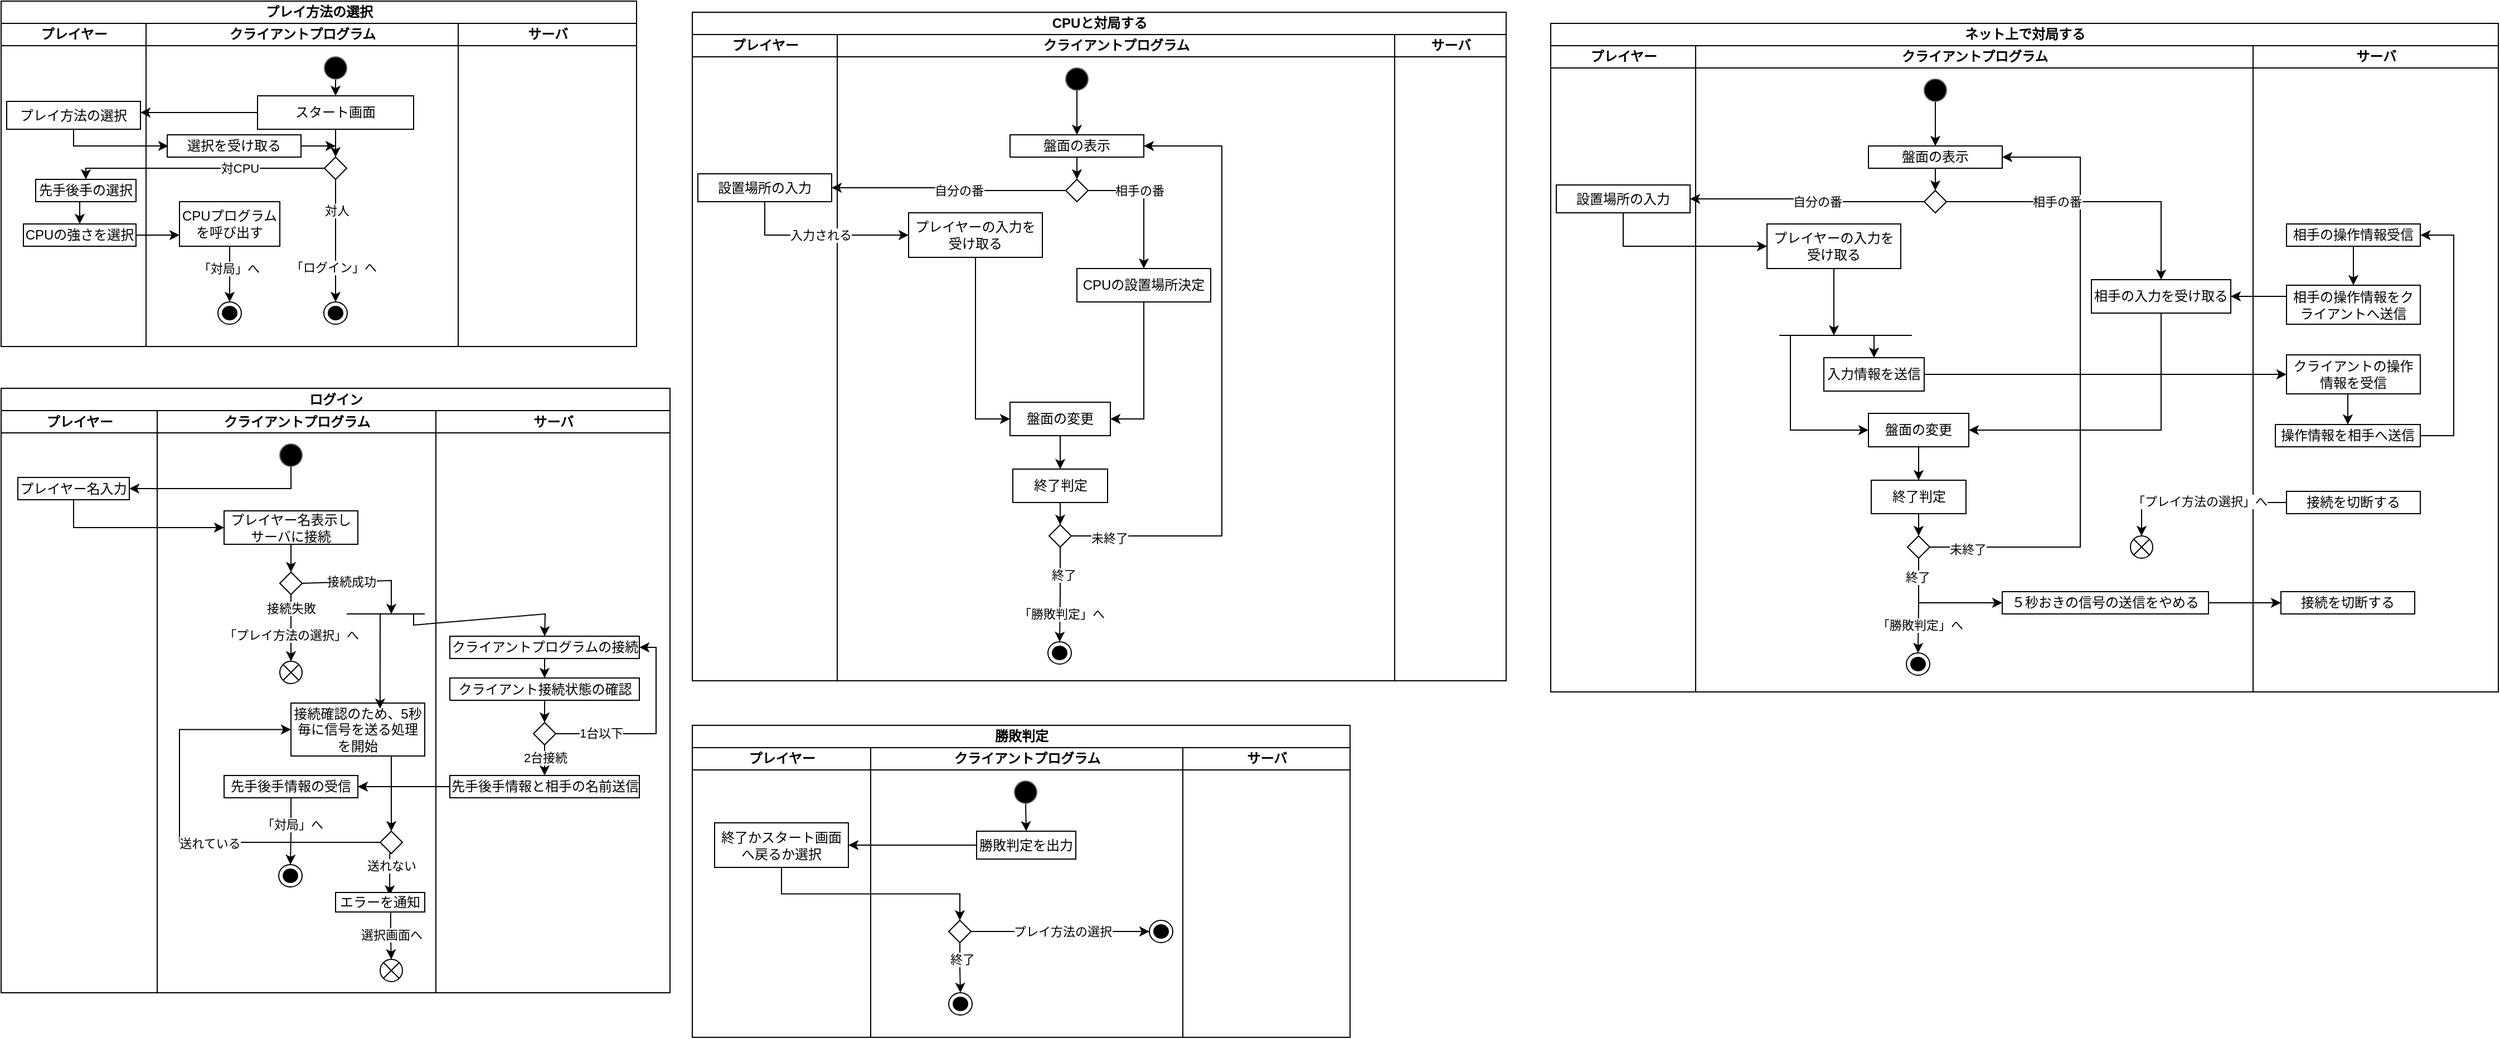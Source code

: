 <mxfile version="26.2.2">
  <diagram name="ページ1" id="jOxPYxRe2NjSyaelDi7L">
    <mxGraphModel dx="1896" dy="1444" grid="1" gridSize="10" guides="1" tooltips="1" connect="1" arrows="1" fold="1" page="1" pageScale="1" pageWidth="827" pageHeight="1169" math="0" shadow="0">
      <root>
        <mxCell id="0" />
        <mxCell id="1" parent="0" />
        <mxCell id="DdHN2ZvcSUB-z4P__BnH-2" value="プレイ方法の選択" style="swimlane;childLayout=stackLayout;resizeParent=1;resizeParentMax=0;startSize=20;html=1;" parent="1" vertex="1">
          <mxGeometry x="60" y="10" width="570" height="310" as="geometry" />
        </mxCell>
        <mxCell id="DdHN2ZvcSUB-z4P__BnH-3" value="プレイヤー" style="swimlane;startSize=20;html=1;" parent="DdHN2ZvcSUB-z4P__BnH-2" vertex="1">
          <mxGeometry y="20" width="130" height="290" as="geometry" />
        </mxCell>
        <mxCell id="DdHN2ZvcSUB-z4P__BnH-26" value="先手後手の選択" style="rounded=0;whiteSpace=wrap;html=1;" parent="DdHN2ZvcSUB-z4P__BnH-3" vertex="1">
          <mxGeometry x="31" y="140" width="90" height="20" as="geometry" />
        </mxCell>
        <mxCell id="DdHN2ZvcSUB-z4P__BnH-160" style="edgeStyle=orthogonalEdgeStyle;rounded=0;orthogonalLoop=1;jettySize=auto;html=1;exitX=0.5;exitY=1;exitDx=0;exitDy=0;" parent="DdHN2ZvcSUB-z4P__BnH-3" source="DdHN2ZvcSUB-z4P__BnH-158" edge="1">
          <mxGeometry relative="1" as="geometry">
            <mxPoint x="150" y="110" as="targetPoint" />
            <Array as="points">
              <mxPoint x="65" y="110" />
            </Array>
          </mxGeometry>
        </mxCell>
        <mxCell id="DdHN2ZvcSUB-z4P__BnH-158" value="プレイ方法の選択" style="rounded=0;whiteSpace=wrap;html=1;" parent="DdHN2ZvcSUB-z4P__BnH-3" vertex="1">
          <mxGeometry x="5" y="70" width="120" height="25" as="geometry" />
        </mxCell>
        <mxCell id="tiVLzOQCyIeZerAJm_1l-1" value="CPUの強さを選択" style="rounded=0;whiteSpace=wrap;html=1;" parent="DdHN2ZvcSUB-z4P__BnH-3" vertex="1">
          <mxGeometry x="20" y="180" width="101" height="20" as="geometry" />
        </mxCell>
        <mxCell id="DdHN2ZvcSUB-z4P__BnH-43" style="edgeStyle=orthogonalEdgeStyle;rounded=0;orthogonalLoop=1;jettySize=auto;html=1;exitX=0.5;exitY=1;exitDx=0;exitDy=0;entryX=0.5;entryY=0;entryDx=0;entryDy=0;" parent="DdHN2ZvcSUB-z4P__BnH-3" source="DdHN2ZvcSUB-z4P__BnH-26" target="tiVLzOQCyIeZerAJm_1l-1" edge="1">
          <mxGeometry relative="1" as="geometry" />
        </mxCell>
        <mxCell id="DdHN2ZvcSUB-z4P__BnH-4" value="クライアントプログラム" style="swimlane;startSize=20;html=1;" parent="DdHN2ZvcSUB-z4P__BnH-2" vertex="1">
          <mxGeometry x="130" y="20" width="280" height="290" as="geometry" />
        </mxCell>
        <mxCell id="DdHN2ZvcSUB-z4P__BnH-24" style="edgeStyle=orthogonalEdgeStyle;rounded=0;orthogonalLoop=1;jettySize=auto;html=1;exitX=0.5;exitY=1;exitDx=0;exitDy=0;entryX=0.5;entryY=0;entryDx=0;entryDy=0;" parent="DdHN2ZvcSUB-z4P__BnH-4" source="DdHN2ZvcSUB-z4P__BnH-14" target="DdHN2ZvcSUB-z4P__BnH-23" edge="1">
          <mxGeometry relative="1" as="geometry" />
        </mxCell>
        <mxCell id="DdHN2ZvcSUB-z4P__BnH-14" value="" style="ellipse;whiteSpace=wrap;html=1;aspect=fixed;fillColor=light-dark(#000000, #1a1a1a);fontColor=#333333;strokeColor=#666666;" parent="DdHN2ZvcSUB-z4P__BnH-4" vertex="1">
          <mxGeometry x="160" y="30" width="20" height="20" as="geometry" />
        </mxCell>
        <mxCell id="DdHN2ZvcSUB-z4P__BnH-29" style="edgeStyle=orthogonalEdgeStyle;rounded=0;orthogonalLoop=1;jettySize=auto;html=1;exitX=0.5;exitY=1;exitDx=0;exitDy=0;entryX=0.5;entryY=0;entryDx=0;entryDy=0;" parent="DdHN2ZvcSUB-z4P__BnH-4" source="DdHN2ZvcSUB-z4P__BnH-23" target="DdHN2ZvcSUB-z4P__BnH-27" edge="1">
          <mxGeometry relative="1" as="geometry" />
        </mxCell>
        <mxCell id="DdHN2ZvcSUB-z4P__BnH-23" value="&lt;div&gt;スタート画面&lt;/div&gt;" style="rounded=0;whiteSpace=wrap;html=1;" parent="DdHN2ZvcSUB-z4P__BnH-4" vertex="1">
          <mxGeometry x="100" y="65" width="140" height="30" as="geometry" />
        </mxCell>
        <mxCell id="Q-pru-dwEbLBsa_V41_M-358" style="edgeStyle=orthogonalEdgeStyle;rounded=0;orthogonalLoop=1;jettySize=auto;html=1;exitX=0.5;exitY=1;exitDx=0;exitDy=0;entryX=0.5;entryY=0;entryDx=0;entryDy=0;" parent="DdHN2ZvcSUB-z4P__BnH-4" source="DdHN2ZvcSUB-z4P__BnH-27" target="DdHN2ZvcSUB-z4P__BnH-141" edge="1">
          <mxGeometry relative="1" as="geometry" />
        </mxCell>
        <mxCell id="Q-pru-dwEbLBsa_V41_M-366" value="対人" style="edgeLabel;html=1;align=center;verticalAlign=middle;resizable=0;points=[];" parent="Q-pru-dwEbLBsa_V41_M-358" vertex="1" connectable="0">
          <mxGeometry x="-0.519" y="1" relative="1" as="geometry">
            <mxPoint y="1" as="offset" />
          </mxGeometry>
        </mxCell>
        <mxCell id="Q-pru-dwEbLBsa_V41_M-367" value="「ログイン」へ" style="edgeLabel;html=1;align=center;verticalAlign=middle;resizable=0;points=[];" parent="Q-pru-dwEbLBsa_V41_M-358" vertex="1" connectable="0">
          <mxGeometry x="0.442" y="-2" relative="1" as="geometry">
            <mxPoint y="-1" as="offset" />
          </mxGeometry>
        </mxCell>
        <mxCell id="DdHN2ZvcSUB-z4P__BnH-27" value="" style="rhombus;whiteSpace=wrap;html=1;" parent="DdHN2ZvcSUB-z4P__BnH-4" vertex="1">
          <mxGeometry x="160" y="120" width="20" height="20" as="geometry" />
        </mxCell>
        <mxCell id="Q-pru-dwEbLBsa_V41_M-363" style="edgeStyle=orthogonalEdgeStyle;rounded=0;orthogonalLoop=1;jettySize=auto;html=1;exitX=0.5;exitY=1;exitDx=0;exitDy=0;entryX=0.5;entryY=0;entryDx=0;entryDy=0;" parent="DdHN2ZvcSUB-z4P__BnH-4" source="DdHN2ZvcSUB-z4P__BnH-32" target="Q-pru-dwEbLBsa_V41_M-362" edge="1">
          <mxGeometry relative="1" as="geometry" />
        </mxCell>
        <mxCell id="Q-pru-dwEbLBsa_V41_M-364" value="「対局」へ" style="edgeLabel;html=1;align=center;verticalAlign=middle;resizable=0;points=[];" parent="Q-pru-dwEbLBsa_V41_M-363" vertex="1" connectable="0">
          <mxGeometry x="-0.171" y="-1" relative="1" as="geometry">
            <mxPoint y="-1" as="offset" />
          </mxGeometry>
        </mxCell>
        <mxCell id="DdHN2ZvcSUB-z4P__BnH-32" value="CPUプログラムを呼び出す" style="rounded=0;whiteSpace=wrap;html=1;" parent="DdHN2ZvcSUB-z4P__BnH-4" vertex="1">
          <mxGeometry x="30" y="160" width="90" height="40" as="geometry" />
        </mxCell>
        <mxCell id="DdHN2ZvcSUB-z4P__BnH-168" style="edgeStyle=orthogonalEdgeStyle;rounded=0;orthogonalLoop=1;jettySize=auto;html=1;exitX=1;exitY=0.5;exitDx=0;exitDy=0;" parent="DdHN2ZvcSUB-z4P__BnH-4" source="DdHN2ZvcSUB-z4P__BnH-163" edge="1">
          <mxGeometry relative="1" as="geometry">
            <mxPoint x="170" y="110.412" as="targetPoint" />
          </mxGeometry>
        </mxCell>
        <mxCell id="DdHN2ZvcSUB-z4P__BnH-163" value="選択を受け取る" style="rounded=0;whiteSpace=wrap;html=1;" parent="DdHN2ZvcSUB-z4P__BnH-4" vertex="1">
          <mxGeometry x="19" y="100" width="120" height="20" as="geometry" />
        </mxCell>
        <mxCell id="DdHN2ZvcSUB-z4P__BnH-141" value="" style="ellipse;html=1;shape=endState;fillColor=#000000;strokeColor=#000000;" parent="DdHN2ZvcSUB-z4P__BnH-4" vertex="1">
          <mxGeometry x="159.5" y="250" width="21" height="20" as="geometry" />
        </mxCell>
        <mxCell id="Q-pru-dwEbLBsa_V41_M-362" value="" style="ellipse;html=1;shape=endState;fillColor=#000000;strokeColor=#000000;" parent="DdHN2ZvcSUB-z4P__BnH-4" vertex="1">
          <mxGeometry x="64.5" y="250" width="21" height="20" as="geometry" />
        </mxCell>
        <mxCell id="DdHN2ZvcSUB-z4P__BnH-5" value="サーバ" style="swimlane;startSize=20;html=1;" parent="DdHN2ZvcSUB-z4P__BnH-2" vertex="1">
          <mxGeometry x="410" y="20" width="160" height="290" as="geometry" />
        </mxCell>
        <mxCell id="DdHN2ZvcSUB-z4P__BnH-31" style="edgeStyle=orthogonalEdgeStyle;rounded=0;orthogonalLoop=1;jettySize=auto;html=1;exitX=0;exitY=0.5;exitDx=0;exitDy=0;entryX=0.5;entryY=0;entryDx=0;entryDy=0;" parent="DdHN2ZvcSUB-z4P__BnH-2" source="DdHN2ZvcSUB-z4P__BnH-27" target="DdHN2ZvcSUB-z4P__BnH-26" edge="1">
          <mxGeometry relative="1" as="geometry">
            <Array as="points">
              <mxPoint x="76" y="150" />
            </Array>
          </mxGeometry>
        </mxCell>
        <mxCell id="DdHN2ZvcSUB-z4P__BnH-39" value="対CPU" style="edgeLabel;html=1;align=center;verticalAlign=middle;resizable=0;points=[];" parent="DdHN2ZvcSUB-z4P__BnH-31" vertex="1" connectable="0">
          <mxGeometry x="-0.318" relative="1" as="geometry">
            <mxPoint as="offset" />
          </mxGeometry>
        </mxCell>
        <mxCell id="DdHN2ZvcSUB-z4P__BnH-159" style="edgeStyle=orthogonalEdgeStyle;rounded=0;orthogonalLoop=1;jettySize=auto;html=1;exitX=0;exitY=0.5;exitDx=0;exitDy=0;" parent="DdHN2ZvcSUB-z4P__BnH-2" source="DdHN2ZvcSUB-z4P__BnH-23" edge="1">
          <mxGeometry relative="1" as="geometry">
            <mxPoint x="125" y="100" as="targetPoint" />
          </mxGeometry>
        </mxCell>
        <mxCell id="tiVLzOQCyIeZerAJm_1l-2" style="edgeStyle=orthogonalEdgeStyle;rounded=0;orthogonalLoop=1;jettySize=auto;html=1;exitX=1;exitY=0.5;exitDx=0;exitDy=0;entryX=0;entryY=0.75;entryDx=0;entryDy=0;" parent="DdHN2ZvcSUB-z4P__BnH-2" source="tiVLzOQCyIeZerAJm_1l-1" target="DdHN2ZvcSUB-z4P__BnH-32" edge="1">
          <mxGeometry relative="1" as="geometry" />
        </mxCell>
        <mxCell id="Q-pru-dwEbLBsa_V41_M-183" value="ログイン" style="swimlane;childLayout=stackLayout;resizeParent=1;resizeParentMax=0;startSize=20;html=1;" parent="1" vertex="1">
          <mxGeometry x="60" y="357.5" width="600" height="542.5" as="geometry" />
        </mxCell>
        <mxCell id="Q-pru-dwEbLBsa_V41_M-184" value="プレイヤー" style="swimlane;startSize=20;html=1;" parent="Q-pru-dwEbLBsa_V41_M-183" vertex="1">
          <mxGeometry y="20" width="140" height="522.5" as="geometry" />
        </mxCell>
        <mxCell id="Q-pru-dwEbLBsa_V41_M-186" value="プレイヤー名入力" style="rounded=0;whiteSpace=wrap;html=1;" parent="Q-pru-dwEbLBsa_V41_M-184" vertex="1">
          <mxGeometry x="15" y="60" width="100" height="20" as="geometry" />
        </mxCell>
        <mxCell id="Q-pru-dwEbLBsa_V41_M-191" value="クライアントプログラム" style="swimlane;startSize=20;html=1;" parent="Q-pru-dwEbLBsa_V41_M-183" vertex="1">
          <mxGeometry x="140" y="20" width="250" height="522.5" as="geometry" />
        </mxCell>
        <mxCell id="Q-pru-dwEbLBsa_V41_M-193" value="" style="ellipse;whiteSpace=wrap;html=1;aspect=fixed;fillColor=light-dark(#000000, #1a1a1a);fontColor=#333333;strokeColor=#666666;" parent="Q-pru-dwEbLBsa_V41_M-191" vertex="1">
          <mxGeometry x="110" y="30" width="20" height="20" as="geometry" />
        </mxCell>
        <mxCell id="Q-pru-dwEbLBsa_V41_M-370" style="edgeStyle=orthogonalEdgeStyle;rounded=0;orthogonalLoop=1;jettySize=auto;html=1;exitX=0.5;exitY=1;exitDx=0;exitDy=0;" parent="Q-pru-dwEbLBsa_V41_M-191" source="Q-pru-dwEbLBsa_V41_M-371" edge="1">
          <mxGeometry relative="1" as="geometry">
            <mxPoint x="119.889" y="225" as="targetPoint" />
          </mxGeometry>
        </mxCell>
        <mxCell id="Q-pru-dwEbLBsa_V41_M-202" value="" style="rhombus;whiteSpace=wrap;html=1;" parent="Q-pru-dwEbLBsa_V41_M-191" vertex="1">
          <mxGeometry x="110" y="145" width="20" height="20" as="geometry" />
        </mxCell>
        <mxCell id="Q-pru-dwEbLBsa_V41_M-203" style="edgeStyle=orthogonalEdgeStyle;rounded=0;orthogonalLoop=1;jettySize=auto;html=1;exitX=0.5;exitY=1;exitDx=0;exitDy=0;entryX=0.5;entryY=0;entryDx=0;entryDy=0;" parent="Q-pru-dwEbLBsa_V41_M-191" source="Q-pru-dwEbLBsa_V41_M-204" target="Q-pru-dwEbLBsa_V41_M-202" edge="1">
          <mxGeometry relative="1" as="geometry" />
        </mxCell>
        <mxCell id="Q-pru-dwEbLBsa_V41_M-204" value="&lt;div&gt;プレイヤー名表示し&lt;/div&gt;サーバに接続" style="rounded=0;whiteSpace=wrap;html=1;" parent="Q-pru-dwEbLBsa_V41_M-191" vertex="1">
          <mxGeometry x="60" y="90" width="120" height="30" as="geometry" />
        </mxCell>
        <mxCell id="Q-pru-dwEbLBsa_V41_M-376" style="edgeStyle=orthogonalEdgeStyle;rounded=0;orthogonalLoop=1;jettySize=auto;html=1;exitX=0.5;exitY=1;exitDx=0;exitDy=0;entryX=0.5;entryY=0;entryDx=0;entryDy=0;" parent="Q-pru-dwEbLBsa_V41_M-191" source="Q-pru-dwEbLBsa_V41_M-208" target="Q-pru-dwEbLBsa_V41_M-375" edge="1">
          <mxGeometry relative="1" as="geometry" />
        </mxCell>
        <mxCell id="Q-pru-dwEbLBsa_V41_M-377" value="「対局」へ" style="edgeLabel;html=1;align=center;verticalAlign=middle;resizable=0;points=[];" parent="Q-pru-dwEbLBsa_V41_M-376" vertex="1" connectable="0">
          <mxGeometry x="-0.201" y="1" relative="1" as="geometry">
            <mxPoint as="offset" />
          </mxGeometry>
        </mxCell>
        <mxCell id="Q-pru-dwEbLBsa_V41_M-208" value="先手後手情報の受信" style="rounded=0;whiteSpace=wrap;html=1;" parent="Q-pru-dwEbLBsa_V41_M-191" vertex="1">
          <mxGeometry x="60" y="327.5" width="120" height="20" as="geometry" />
        </mxCell>
        <mxCell id="Q-pru-dwEbLBsa_V41_M-372" value="" style="edgeStyle=orthogonalEdgeStyle;rounded=0;orthogonalLoop=1;jettySize=auto;html=1;exitX=0.5;exitY=1;exitDx=0;exitDy=0;" parent="Q-pru-dwEbLBsa_V41_M-191" source="Q-pru-dwEbLBsa_V41_M-202" target="Q-pru-dwEbLBsa_V41_M-371" edge="1">
          <mxGeometry relative="1" as="geometry">
            <mxPoint x="1139.889" y="265" as="targetPoint" />
            <mxPoint x="1140" y="205" as="sourcePoint" />
          </mxGeometry>
        </mxCell>
        <mxCell id="Q-pru-dwEbLBsa_V41_M-373" value="接続失敗" style="edgeLabel;html=1;align=center;verticalAlign=middle;resizable=0;points=[];" parent="Q-pru-dwEbLBsa_V41_M-372" vertex="1" connectable="0">
          <mxGeometry x="-0.582" relative="1" as="geometry">
            <mxPoint as="offset" />
          </mxGeometry>
        </mxCell>
        <mxCell id="Q-pru-dwEbLBsa_V41_M-374" value="「プレイ方法の選択」へ" style="edgeLabel;html=1;align=center;verticalAlign=middle;resizable=0;points=[];" parent="Q-pru-dwEbLBsa_V41_M-372" vertex="1" connectable="0">
          <mxGeometry x="0.213" relative="1" as="geometry">
            <mxPoint as="offset" />
          </mxGeometry>
        </mxCell>
        <mxCell id="Q-pru-dwEbLBsa_V41_M-371" value="" style="verticalLabelPosition=bottom;verticalAlign=top;html=1;shape=mxgraph.flowchart.or;" parent="Q-pru-dwEbLBsa_V41_M-191" vertex="1">
          <mxGeometry x="110" y="225" width="20" height="20" as="geometry" />
        </mxCell>
        <mxCell id="Q-pru-dwEbLBsa_V41_M-375" value="" style="ellipse;html=1;shape=endState;fillColor=#000000;strokeColor=#000000;" parent="Q-pru-dwEbLBsa_V41_M-191" vertex="1">
          <mxGeometry x="109" y="407.5" width="21" height="20" as="geometry" />
        </mxCell>
        <mxCell id="610yPSSwg8hQJmwwh6tJ-5" style="edgeStyle=orthogonalEdgeStyle;rounded=0;orthogonalLoop=1;jettySize=auto;html=1;exitX=0.75;exitY=1;exitDx=0;exitDy=0;" edge="1" parent="Q-pru-dwEbLBsa_V41_M-191" source="610yPSSwg8hQJmwwh6tJ-7">
          <mxGeometry relative="1" as="geometry">
            <mxPoint x="210.333" y="382.5" as="targetPoint" />
          </mxGeometry>
        </mxCell>
        <mxCell id="610yPSSwg8hQJmwwh6tJ-4" value="接続確認のため、5秒毎に信号を送る処理を開始" style="rounded=0;whiteSpace=wrap;html=1;" vertex="1" parent="Q-pru-dwEbLBsa_V41_M-191">
          <mxGeometry x="120" y="262.5" width="120" height="47.5" as="geometry" />
        </mxCell>
        <mxCell id="610yPSSwg8hQJmwwh6tJ-9" style="edgeStyle=orthogonalEdgeStyle;rounded=0;orthogonalLoop=1;jettySize=auto;html=1;exitX=0;exitY=0.5;exitDx=0;exitDy=0;entryX=0;entryY=0.5;entryDx=0;entryDy=0;" edge="1" parent="Q-pru-dwEbLBsa_V41_M-191" source="610yPSSwg8hQJmwwh6tJ-7" target="610yPSSwg8hQJmwwh6tJ-4">
          <mxGeometry relative="1" as="geometry">
            <Array as="points">
              <mxPoint x="20" y="388" />
              <mxPoint x="20" y="286" />
            </Array>
          </mxGeometry>
        </mxCell>
        <mxCell id="610yPSSwg8hQJmwwh6tJ-10" value="送れている" style="edgeLabel;html=1;align=center;verticalAlign=middle;resizable=0;points=[];" vertex="1" connectable="0" parent="610yPSSwg8hQJmwwh6tJ-9">
          <mxGeometry x="-0.197" y="1" relative="1" as="geometry">
            <mxPoint as="offset" />
          </mxGeometry>
        </mxCell>
        <mxCell id="610yPSSwg8hQJmwwh6tJ-11" style="edgeStyle=orthogonalEdgeStyle;rounded=0;orthogonalLoop=1;jettySize=auto;html=1;exitX=0.5;exitY=1;exitDx=0;exitDy=0;entryX=0.607;entryY=0.149;entryDx=0;entryDy=0;entryPerimeter=0;" edge="1" parent="Q-pru-dwEbLBsa_V41_M-191" source="610yPSSwg8hQJmwwh6tJ-7" target="610yPSSwg8hQJmwwh6tJ-6">
          <mxGeometry relative="1" as="geometry" />
        </mxCell>
        <mxCell id="610yPSSwg8hQJmwwh6tJ-14" value="送れない" style="edgeLabel;html=1;align=center;verticalAlign=middle;resizable=0;points=[];" vertex="1" connectable="0" parent="610yPSSwg8hQJmwwh6tJ-11">
          <mxGeometry x="-0.353" y="1" relative="1" as="geometry">
            <mxPoint as="offset" />
          </mxGeometry>
        </mxCell>
        <mxCell id="610yPSSwg8hQJmwwh6tJ-7" value="" style="rhombus;whiteSpace=wrap;html=1;" vertex="1" parent="Q-pru-dwEbLBsa_V41_M-191">
          <mxGeometry x="200" y="377.5" width="20" height="20" as="geometry" />
        </mxCell>
        <mxCell id="610yPSSwg8hQJmwwh6tJ-8" value="" style="edgeStyle=orthogonalEdgeStyle;rounded=0;orthogonalLoop=1;jettySize=auto;html=1;exitX=0.75;exitY=1;exitDx=0;exitDy=0;" edge="1" parent="Q-pru-dwEbLBsa_V41_M-191" source="610yPSSwg8hQJmwwh6tJ-4" target="610yPSSwg8hQJmwwh6tJ-7">
          <mxGeometry relative="1" as="geometry">
            <mxPoint x="410.333" y="760" as="targetPoint" />
            <mxPoint x="410" y="687.5" as="sourcePoint" />
          </mxGeometry>
        </mxCell>
        <mxCell id="610yPSSwg8hQJmwwh6tJ-6" value="エラーを通知" style="rounded=0;whiteSpace=wrap;html=1;" vertex="1" parent="Q-pru-dwEbLBsa_V41_M-191">
          <mxGeometry x="160" y="432.5" width="80" height="17.5" as="geometry" />
        </mxCell>
        <mxCell id="610yPSSwg8hQJmwwh6tJ-12" value="" style="verticalLabelPosition=bottom;verticalAlign=top;html=1;shape=mxgraph.flowchart.or;" vertex="1" parent="Q-pru-dwEbLBsa_V41_M-191">
          <mxGeometry x="200" y="492.5" width="20" height="20" as="geometry" />
        </mxCell>
        <mxCell id="610yPSSwg8hQJmwwh6tJ-13" style="edgeStyle=orthogonalEdgeStyle;rounded=0;orthogonalLoop=1;jettySize=auto;html=1;exitX=0.618;exitY=0.973;exitDx=0;exitDy=0;entryX=0.5;entryY=0;entryDx=0;entryDy=0;entryPerimeter=0;exitPerimeter=0;" edge="1" parent="Q-pru-dwEbLBsa_V41_M-191" source="610yPSSwg8hQJmwwh6tJ-6" target="610yPSSwg8hQJmwwh6tJ-12">
          <mxGeometry relative="1" as="geometry" />
        </mxCell>
        <mxCell id="610yPSSwg8hQJmwwh6tJ-15" value="選択画面へ" style="edgeLabel;html=1;align=center;verticalAlign=middle;resizable=0;points=[];" vertex="1" connectable="0" parent="610yPSSwg8hQJmwwh6tJ-13">
          <mxGeometry x="-0.05" relative="1" as="geometry">
            <mxPoint as="offset" />
          </mxGeometry>
        </mxCell>
        <mxCell id="Q-pru-dwEbLBsa_V41_M-250" value="サーバ" style="swimlane;startSize=20;html=1;" parent="Q-pru-dwEbLBsa_V41_M-183" vertex="1">
          <mxGeometry x="390" y="20" width="210" height="522.5" as="geometry" />
        </mxCell>
        <mxCell id="wyX1YYR0f_qy9vhgp-f1-7" style="edgeStyle=orthogonalEdgeStyle;rounded=0;orthogonalLoop=1;jettySize=auto;html=1;exitX=0.5;exitY=1;exitDx=0;exitDy=0;entryX=0.5;entryY=0;entryDx=0;entryDy=0;" parent="Q-pru-dwEbLBsa_V41_M-250" source="wyX1YYR0f_qy9vhgp-f1-2" target="wyX1YYR0f_qy9vhgp-f1-5" edge="1">
          <mxGeometry relative="1" as="geometry" />
        </mxCell>
        <mxCell id="wyX1YYR0f_qy9vhgp-f1-2" value="クライアントプログラムの接続" style="rounded=0;whiteSpace=wrap;html=1;" parent="Q-pru-dwEbLBsa_V41_M-250" vertex="1">
          <mxGeometry x="12.5" y="202.5" width="170" height="20" as="geometry" />
        </mxCell>
        <mxCell id="wyX1YYR0f_qy9vhgp-f1-8" style="edgeStyle=orthogonalEdgeStyle;rounded=0;orthogonalLoop=1;jettySize=auto;html=1;exitX=0.5;exitY=1;exitDx=0;exitDy=0;entryX=0.5;entryY=0;entryDx=0;entryDy=0;" parent="Q-pru-dwEbLBsa_V41_M-250" source="wyX1YYR0f_qy9vhgp-f1-5" target="wyX1YYR0f_qy9vhgp-f1-6" edge="1">
          <mxGeometry relative="1" as="geometry" />
        </mxCell>
        <mxCell id="wyX1YYR0f_qy9vhgp-f1-5" value="クライアント接続状態の確認" style="rounded=0;whiteSpace=wrap;html=1;" parent="Q-pru-dwEbLBsa_V41_M-250" vertex="1">
          <mxGeometry x="12.5" y="240" width="170" height="20" as="geometry" />
        </mxCell>
        <mxCell id="wyX1YYR0f_qy9vhgp-f1-9" style="edgeStyle=orthogonalEdgeStyle;rounded=0;orthogonalLoop=1;jettySize=auto;html=1;exitX=1;exitY=0.5;exitDx=0;exitDy=0;entryX=1;entryY=0.5;entryDx=0;entryDy=0;" parent="Q-pru-dwEbLBsa_V41_M-250" source="wyX1YYR0f_qy9vhgp-f1-6" target="wyX1YYR0f_qy9vhgp-f1-2" edge="1">
          <mxGeometry relative="1" as="geometry">
            <Array as="points">
              <mxPoint x="197.5" y="290.5" />
              <mxPoint x="197.5" y="212.5" />
            </Array>
          </mxGeometry>
        </mxCell>
        <mxCell id="wyX1YYR0f_qy9vhgp-f1-10" value="1台以下" style="edgeLabel;html=1;align=center;verticalAlign=middle;resizable=0;points=[];" parent="wyX1YYR0f_qy9vhgp-f1-9" vertex="1" connectable="0">
          <mxGeometry x="-0.555" y="1" relative="1" as="geometry">
            <mxPoint as="offset" />
          </mxGeometry>
        </mxCell>
        <mxCell id="wyX1YYR0f_qy9vhgp-f1-42" style="edgeStyle=orthogonalEdgeStyle;rounded=0;orthogonalLoop=1;jettySize=auto;html=1;exitX=0.5;exitY=1;exitDx=0;exitDy=0;" parent="Q-pru-dwEbLBsa_V41_M-250" source="wyX1YYR0f_qy9vhgp-f1-6" target="wyX1YYR0f_qy9vhgp-f1-41" edge="1">
          <mxGeometry relative="1" as="geometry" />
        </mxCell>
        <mxCell id="wyX1YYR0f_qy9vhgp-f1-43" value="2台接続" style="edgeLabel;html=1;align=center;verticalAlign=middle;resizable=0;points=[];" parent="wyX1YYR0f_qy9vhgp-f1-42" vertex="1" connectable="0">
          <mxGeometry x="0.079" relative="1" as="geometry">
            <mxPoint as="offset" />
          </mxGeometry>
        </mxCell>
        <mxCell id="wyX1YYR0f_qy9vhgp-f1-6" value="" style="rhombus;whiteSpace=wrap;html=1;" parent="Q-pru-dwEbLBsa_V41_M-250" vertex="1">
          <mxGeometry x="87.5" y="280" width="20" height="20" as="geometry" />
        </mxCell>
        <mxCell id="wyX1YYR0f_qy9vhgp-f1-41" value="先手後手情報と相手の名前送信" style="rounded=0;whiteSpace=wrap;html=1;" parent="Q-pru-dwEbLBsa_V41_M-250" vertex="1">
          <mxGeometry x="12.5" y="327.5" width="170" height="20" as="geometry" />
        </mxCell>
        <mxCell id="610yPSSwg8hQJmwwh6tJ-2" value="" style="endArrow=classic;html=1;rounded=0;entryX=0.5;entryY=0;entryDx=0;entryDy=0;" edge="1" parent="Q-pru-dwEbLBsa_V41_M-250" target="wyX1YYR0f_qy9vhgp-f1-2">
          <mxGeometry width="50" height="50" relative="1" as="geometry">
            <mxPoint x="-20" y="182.5" as="sourcePoint" />
            <mxPoint x="120" y="92.5" as="targetPoint" />
            <Array as="points">
              <mxPoint x="-20" y="192.5" />
              <mxPoint x="98" y="182.5" />
            </Array>
          </mxGeometry>
        </mxCell>
        <mxCell id="Q-pru-dwEbLBsa_V41_M-368" style="edgeStyle=orthogonalEdgeStyle;rounded=0;orthogonalLoop=1;jettySize=auto;html=1;exitX=0.5;exitY=1;exitDx=0;exitDy=0;entryX=1;entryY=0.5;entryDx=0;entryDy=0;" parent="Q-pru-dwEbLBsa_V41_M-183" source="Q-pru-dwEbLBsa_V41_M-193" target="Q-pru-dwEbLBsa_V41_M-186" edge="1">
          <mxGeometry relative="1" as="geometry" />
        </mxCell>
        <mxCell id="Q-pru-dwEbLBsa_V41_M-369" style="edgeStyle=orthogonalEdgeStyle;rounded=0;orthogonalLoop=1;jettySize=auto;html=1;exitX=0.5;exitY=1;exitDx=0;exitDy=0;entryX=0;entryY=0.5;entryDx=0;entryDy=0;" parent="Q-pru-dwEbLBsa_V41_M-183" source="Q-pru-dwEbLBsa_V41_M-186" target="Q-pru-dwEbLBsa_V41_M-204" edge="1">
          <mxGeometry relative="1" as="geometry" />
        </mxCell>
        <mxCell id="Q-pru-dwEbLBsa_V41_M-205" value="" style="endArrow=classic;html=1;rounded=0;exitX=1;exitY=0.5;exitDx=0;exitDy=0;" parent="Q-pru-dwEbLBsa_V41_M-183" source="Q-pru-dwEbLBsa_V41_M-202" edge="1">
          <mxGeometry width="50" height="50" relative="1" as="geometry">
            <mxPoint x="391" y="340" as="sourcePoint" />
            <mxPoint x="350" y="202.5" as="targetPoint" />
            <Array as="points">
              <mxPoint x="350" y="172.5" />
            </Array>
          </mxGeometry>
        </mxCell>
        <mxCell id="Q-pru-dwEbLBsa_V41_M-206" value="接続成功" style="edgeLabel;html=1;align=center;verticalAlign=middle;resizable=0;points=[];" parent="Q-pru-dwEbLBsa_V41_M-205" vertex="1" connectable="0">
          <mxGeometry x="-0.198" relative="1" as="geometry">
            <mxPoint as="offset" />
          </mxGeometry>
        </mxCell>
        <mxCell id="Q-pru-dwEbLBsa_V41_M-209" value="" style="endArrow=classic;html=1;rounded=0;entryX=1;entryY=0.5;entryDx=0;entryDy=0;exitX=0;exitY=0.5;exitDx=0;exitDy=0;" parent="Q-pru-dwEbLBsa_V41_M-183" source="wyX1YYR0f_qy9vhgp-f1-41" target="Q-pru-dwEbLBsa_V41_M-208" edge="1">
          <mxGeometry width="50" height="50" relative="1" as="geometry">
            <mxPoint x="430" y="300" as="sourcePoint" />
            <mxPoint x="430" y="430" as="targetPoint" />
          </mxGeometry>
        </mxCell>
        <mxCell id="Q-pru-dwEbLBsa_V41_M-274" value="CPUと対局する" style="swimlane;childLayout=stackLayout;resizeParent=1;resizeParentMax=0;startSize=20;html=1;" parent="1" vertex="1">
          <mxGeometry x="680" y="20" width="730" height="600" as="geometry" />
        </mxCell>
        <mxCell id="Q-pru-dwEbLBsa_V41_M-275" value="プレイヤー" style="swimlane;startSize=20;html=1;" parent="Q-pru-dwEbLBsa_V41_M-274" vertex="1">
          <mxGeometry y="20" width="130" height="580" as="geometry" />
        </mxCell>
        <mxCell id="Q-pru-dwEbLBsa_V41_M-278" value="設置場所の入力" style="rounded=0;whiteSpace=wrap;html=1;" parent="Q-pru-dwEbLBsa_V41_M-275" vertex="1">
          <mxGeometry x="5" y="125" width="120" height="25" as="geometry" />
        </mxCell>
        <mxCell id="Q-pru-dwEbLBsa_V41_M-282" value="クライアントプログラム" style="swimlane;startSize=20;html=1;" parent="Q-pru-dwEbLBsa_V41_M-274" vertex="1">
          <mxGeometry x="130" y="20" width="500" height="580" as="geometry" />
        </mxCell>
        <mxCell id="Q-pru-dwEbLBsa_V41_M-298" style="edgeStyle=orthogonalEdgeStyle;rounded=0;orthogonalLoop=1;jettySize=auto;html=1;exitX=0.5;exitY=1;exitDx=0;exitDy=0;entryX=0.5;entryY=0;entryDx=0;entryDy=0;" parent="Q-pru-dwEbLBsa_V41_M-282" source="Q-pru-dwEbLBsa_V41_M-382" target="Q-pru-dwEbLBsa_V41_M-302" edge="1">
          <mxGeometry relative="1" as="geometry">
            <mxPoint x="215" y="50" as="sourcePoint" />
          </mxGeometry>
        </mxCell>
        <mxCell id="Q-pru-dwEbLBsa_V41_M-301" style="edgeStyle=orthogonalEdgeStyle;rounded=0;orthogonalLoop=1;jettySize=auto;html=1;exitX=0.5;exitY=1;exitDx=0;exitDy=0;entryX=0.5;entryY=0;entryDx=0;entryDy=0;" parent="Q-pru-dwEbLBsa_V41_M-282" source="Q-pru-dwEbLBsa_V41_M-302" target="Q-pru-dwEbLBsa_V41_M-303" edge="1">
          <mxGeometry relative="1" as="geometry" />
        </mxCell>
        <mxCell id="Q-pru-dwEbLBsa_V41_M-302" value="盤面の表示" style="rounded=0;whiteSpace=wrap;html=1;" parent="Q-pru-dwEbLBsa_V41_M-282" vertex="1">
          <mxGeometry x="155" y="90" width="120" height="20" as="geometry" />
        </mxCell>
        <mxCell id="Q-pru-dwEbLBsa_V41_M-303" value="" style="rhombus;whiteSpace=wrap;html=1;" parent="Q-pru-dwEbLBsa_V41_M-282" vertex="1">
          <mxGeometry x="205" y="130" width="20" height="20" as="geometry" />
        </mxCell>
        <mxCell id="Q-pru-dwEbLBsa_V41_M-305" value="プレイヤーの入力を受け取る" style="rounded=0;whiteSpace=wrap;html=1;" parent="Q-pru-dwEbLBsa_V41_M-282" vertex="1">
          <mxGeometry x="64" y="160" width="120" height="40" as="geometry" />
        </mxCell>
        <mxCell id="Q-pru-dwEbLBsa_V41_M-312" style="edgeStyle=orthogonalEdgeStyle;rounded=0;orthogonalLoop=1;jettySize=auto;html=1;exitX=0.5;exitY=1;exitDx=0;exitDy=0;entryX=0.5;entryY=0;entryDx=0;entryDy=0;" parent="Q-pru-dwEbLBsa_V41_M-282" source="Q-pru-dwEbLBsa_V41_M-313" target="Q-pru-dwEbLBsa_V41_M-322" edge="1">
          <mxGeometry relative="1" as="geometry" />
        </mxCell>
        <mxCell id="Q-pru-dwEbLBsa_V41_M-313" value="盤面の変更" style="rounded=0;whiteSpace=wrap;html=1;" parent="Q-pru-dwEbLBsa_V41_M-282" vertex="1">
          <mxGeometry x="155" y="330" width="90" height="30" as="geometry" />
        </mxCell>
        <mxCell id="Q-pru-dwEbLBsa_V41_M-315" value="" style="endArrow=classic;html=1;rounded=0;exitX=0.5;exitY=1;exitDx=0;exitDy=0;entryX=0;entryY=0.5;entryDx=0;entryDy=0;" parent="Q-pru-dwEbLBsa_V41_M-282" source="Q-pru-dwEbLBsa_V41_M-305" target="Q-pru-dwEbLBsa_V41_M-313" edge="1">
          <mxGeometry width="50" height="50" relative="1" as="geometry">
            <mxPoint x="114" y="225" as="sourcePoint" />
            <mxPoint x="195" y="420" as="targetPoint" />
            <Array as="points">
              <mxPoint x="124" y="345" />
            </Array>
          </mxGeometry>
        </mxCell>
        <mxCell id="Q-pru-dwEbLBsa_V41_M-319" style="edgeStyle=orthogonalEdgeStyle;rounded=0;orthogonalLoop=1;jettySize=auto;html=1;exitX=0.5;exitY=1;exitDx=0;exitDy=0;entryX=1;entryY=0.5;entryDx=0;entryDy=0;" parent="Q-pru-dwEbLBsa_V41_M-282" source="Q-pru-dwEbLBsa_V41_M-320" target="Q-pru-dwEbLBsa_V41_M-313" edge="1">
          <mxGeometry relative="1" as="geometry" />
        </mxCell>
        <mxCell id="Q-pru-dwEbLBsa_V41_M-320" value="CPUの設置場所決定" style="rounded=0;whiteSpace=wrap;html=1;" parent="Q-pru-dwEbLBsa_V41_M-282" vertex="1">
          <mxGeometry x="215" y="210" width="120" height="30" as="geometry" />
        </mxCell>
        <mxCell id="Q-pru-dwEbLBsa_V41_M-321" style="edgeStyle=orthogonalEdgeStyle;rounded=0;orthogonalLoop=1;jettySize=auto;html=1;exitX=0.5;exitY=1;exitDx=0;exitDy=0;entryX=0.5;entryY=0;entryDx=0;entryDy=0;" parent="Q-pru-dwEbLBsa_V41_M-282" source="Q-pru-dwEbLBsa_V41_M-322" target="Q-pru-dwEbLBsa_V41_M-332" edge="1">
          <mxGeometry relative="1" as="geometry" />
        </mxCell>
        <mxCell id="Q-pru-dwEbLBsa_V41_M-322" value="終了判定" style="rounded=0;whiteSpace=wrap;html=1;" parent="Q-pru-dwEbLBsa_V41_M-282" vertex="1">
          <mxGeometry x="157.5" y="390" width="85" height="30" as="geometry" />
        </mxCell>
        <mxCell id="Q-pru-dwEbLBsa_V41_M-331" style="edgeStyle=orthogonalEdgeStyle;rounded=0;orthogonalLoop=1;jettySize=auto;html=1;exitX=0.5;exitY=1;exitDx=0;exitDy=0;entryX=0.5;entryY=0;entryDx=0;entryDy=0;" parent="Q-pru-dwEbLBsa_V41_M-282" source="Q-pru-dwEbLBsa_V41_M-332" target="Q-pru-dwEbLBsa_V41_M-385" edge="1">
          <mxGeometry relative="1" as="geometry">
            <mxPoint x="199.5" y="510" as="targetPoint" />
          </mxGeometry>
        </mxCell>
        <mxCell id="Q-pru-dwEbLBsa_V41_M-388" value="「勝敗判定」へ" style="edgeLabel;html=1;align=center;verticalAlign=middle;resizable=0;points=[];" parent="Q-pru-dwEbLBsa_V41_M-331" vertex="1" connectable="0">
          <mxGeometry x="0.41" y="1" relative="1" as="geometry">
            <mxPoint as="offset" />
          </mxGeometry>
        </mxCell>
        <mxCell id="6YTczOYNobDPG6v779US-73" value="終了" style="edgeLabel;html=1;align=center;verticalAlign=middle;resizable=0;points=[];" parent="Q-pru-dwEbLBsa_V41_M-331" vertex="1" connectable="0">
          <mxGeometry x="-0.419" y="3" relative="1" as="geometry">
            <mxPoint as="offset" />
          </mxGeometry>
        </mxCell>
        <mxCell id="Q-pru-dwEbLBsa_V41_M-332" value="" style="rhombus;whiteSpace=wrap;html=1;" parent="Q-pru-dwEbLBsa_V41_M-282" vertex="1">
          <mxGeometry x="190" y="440" width="20" height="20" as="geometry" />
        </mxCell>
        <mxCell id="Q-pru-dwEbLBsa_V41_M-333" value="" style="endArrow=classic;html=1;rounded=0;exitX=1;exitY=0.5;exitDx=0;exitDy=0;entryX=1;entryY=0.5;entryDx=0;entryDy=0;" parent="Q-pru-dwEbLBsa_V41_M-282" source="Q-pru-dwEbLBsa_V41_M-332" target="Q-pru-dwEbLBsa_V41_M-302" edge="1">
          <mxGeometry width="50" height="50" relative="1" as="geometry">
            <mxPoint x="395" y="540" as="sourcePoint" />
            <mxPoint x="445" y="490" as="targetPoint" />
            <Array as="points">
              <mxPoint x="345" y="450" />
              <mxPoint x="345" y="100" />
            </Array>
          </mxGeometry>
        </mxCell>
        <mxCell id="Q-pru-dwEbLBsa_V41_M-334" value="未終了" style="edgeLabel;html=1;align=center;verticalAlign=middle;resizable=0;points=[];" parent="Q-pru-dwEbLBsa_V41_M-333" vertex="1" connectable="0">
          <mxGeometry x="-0.877" y="-2" relative="1" as="geometry">
            <mxPoint as="offset" />
          </mxGeometry>
        </mxCell>
        <mxCell id="Q-pru-dwEbLBsa_V41_M-382" value="" style="ellipse;whiteSpace=wrap;html=1;aspect=fixed;fillColor=light-dark(#000000, #1a1a1a);fontColor=#333333;strokeColor=#666666;" parent="Q-pru-dwEbLBsa_V41_M-282" vertex="1">
          <mxGeometry x="205" y="30" width="20" height="20" as="geometry" />
        </mxCell>
        <mxCell id="Q-pru-dwEbLBsa_V41_M-385" value="" style="ellipse;html=1;shape=endState;fillColor=#000000;strokeColor=#000000;" parent="Q-pru-dwEbLBsa_V41_M-282" vertex="1">
          <mxGeometry x="189" y="545" width="21" height="20" as="geometry" />
        </mxCell>
        <mxCell id="lTWDzN1GExT99pgy8QaT-3" value="" style="edgeStyle=orthogonalEdgeStyle;rounded=0;orthogonalLoop=1;jettySize=auto;html=1;exitX=1;exitY=0.5;exitDx=0;exitDy=0;entryX=0.5;entryY=0;entryDx=0;entryDy=0;" parent="Q-pru-dwEbLBsa_V41_M-282" source="Q-pru-dwEbLBsa_V41_M-303" target="Q-pru-dwEbLBsa_V41_M-320" edge="1">
          <mxGeometry relative="1" as="geometry">
            <mxPoint x="290" y="140" as="targetPoint" />
            <mxPoint x="1035" y="180" as="sourcePoint" />
          </mxGeometry>
        </mxCell>
        <mxCell id="lTWDzN1GExT99pgy8QaT-5" value="相手の番" style="edgeLabel;html=1;align=center;verticalAlign=middle;resizable=0;points=[];" parent="lTWDzN1GExT99pgy8QaT-3" vertex="1" connectable="0">
          <mxGeometry x="-0.244" relative="1" as="geometry">
            <mxPoint as="offset" />
          </mxGeometry>
        </mxCell>
        <mxCell id="Q-pru-dwEbLBsa_V41_M-341" value="サーバ" style="swimlane;startSize=20;html=1;" parent="Q-pru-dwEbLBsa_V41_M-274" vertex="1">
          <mxGeometry x="630" y="20" width="100" height="580" as="geometry" />
        </mxCell>
        <mxCell id="Q-pru-dwEbLBsa_V41_M-351" style="edgeStyle=orthogonalEdgeStyle;rounded=0;orthogonalLoop=1;jettySize=auto;html=1;exitX=0;exitY=0.5;exitDx=0;exitDy=0;entryX=1;entryY=0.5;entryDx=0;entryDy=0;" parent="Q-pru-dwEbLBsa_V41_M-274" source="Q-pru-dwEbLBsa_V41_M-303" target="Q-pru-dwEbLBsa_V41_M-278" edge="1">
          <mxGeometry relative="1" as="geometry">
            <mxPoint x="170" y="160" as="targetPoint" />
          </mxGeometry>
        </mxCell>
        <mxCell id="Q-pru-dwEbLBsa_V41_M-352" value="自分の番" style="edgeLabel;html=1;align=center;verticalAlign=middle;resizable=0;points=[];" parent="Q-pru-dwEbLBsa_V41_M-351" vertex="1" connectable="0">
          <mxGeometry x="-0.091" relative="1" as="geometry">
            <mxPoint as="offset" />
          </mxGeometry>
        </mxCell>
        <mxCell id="Lt3LTjU2pGwsAMisA901-5" style="edgeStyle=orthogonalEdgeStyle;rounded=0;orthogonalLoop=1;jettySize=auto;html=1;exitX=0.5;exitY=1;exitDx=0;exitDy=0;entryX=0;entryY=0.5;entryDx=0;entryDy=0;" parent="Q-pru-dwEbLBsa_V41_M-274" source="Q-pru-dwEbLBsa_V41_M-278" target="Q-pru-dwEbLBsa_V41_M-305" edge="1">
          <mxGeometry relative="1" as="geometry">
            <mxPoint x="75" y="240" as="sourcePoint" />
          </mxGeometry>
        </mxCell>
        <mxCell id="Lt3LTjU2pGwsAMisA901-7" value="入力される" style="edgeLabel;html=1;align=center;verticalAlign=middle;resizable=0;points=[];" parent="Lt3LTjU2pGwsAMisA901-5" vertex="1" connectable="0">
          <mxGeometry x="0.006" relative="1" as="geometry">
            <mxPoint as="offset" />
          </mxGeometry>
        </mxCell>
        <mxCell id="Q-pru-dwEbLBsa_V41_M-92" value="勝敗判定" style="swimlane;childLayout=stackLayout;resizeParent=1;resizeParentMax=0;startSize=20;html=1;" parent="1" vertex="1">
          <mxGeometry x="680" y="660" width="590" height="280" as="geometry" />
        </mxCell>
        <mxCell id="Q-pru-dwEbLBsa_V41_M-93" value="プレイヤー" style="swimlane;startSize=20;html=1;" parent="Q-pru-dwEbLBsa_V41_M-92" vertex="1">
          <mxGeometry y="20" width="160" height="260" as="geometry" />
        </mxCell>
        <mxCell id="Q-pru-dwEbLBsa_V41_M-99" value="終了かスタート画面へ戻るか選択" style="rounded=0;whiteSpace=wrap;html=1;" parent="Q-pru-dwEbLBsa_V41_M-93" vertex="1">
          <mxGeometry x="20" y="67.5" width="120" height="40" as="geometry" />
        </mxCell>
        <mxCell id="Q-pru-dwEbLBsa_V41_M-100" value="クライアントプログラム" style="swimlane;startSize=20;html=1;" parent="Q-pru-dwEbLBsa_V41_M-92" vertex="1">
          <mxGeometry x="160" y="20" width="280" height="260" as="geometry" />
        </mxCell>
        <mxCell id="Q-pru-dwEbLBsa_V41_M-143" value="勝敗判定を出力" style="rounded=0;whiteSpace=wrap;html=1;" parent="Q-pru-dwEbLBsa_V41_M-100" vertex="1">
          <mxGeometry x="95" y="75" width="89" height="25" as="geometry" />
        </mxCell>
        <mxCell id="Q-pru-dwEbLBsa_V41_M-144" style="edgeStyle=orthogonalEdgeStyle;rounded=0;orthogonalLoop=1;jettySize=auto;html=1;exitX=0.5;exitY=1;exitDx=0;exitDy=0;entryX=0.5;entryY=0;entryDx=0;entryDy=0;" parent="Q-pru-dwEbLBsa_V41_M-100" source="Q-pru-dwEbLBsa_V41_M-148" target="Q-pru-dwEbLBsa_V41_M-158" edge="1">
          <mxGeometry relative="1" as="geometry" />
        </mxCell>
        <mxCell id="Q-pru-dwEbLBsa_V41_M-145" value="終了" style="edgeLabel;html=1;align=center;verticalAlign=middle;resizable=0;points=[];" parent="Q-pru-dwEbLBsa_V41_M-144" vertex="1" connectable="0">
          <mxGeometry x="-0.332" y="2" relative="1" as="geometry">
            <mxPoint as="offset" />
          </mxGeometry>
        </mxCell>
        <mxCell id="Q-pru-dwEbLBsa_V41_M-392" style="edgeStyle=orthogonalEdgeStyle;rounded=0;orthogonalLoop=1;jettySize=auto;html=1;exitX=1;exitY=0.5;exitDx=0;exitDy=0;entryX=0;entryY=0.5;entryDx=0;entryDy=0;" parent="Q-pru-dwEbLBsa_V41_M-100" source="Q-pru-dwEbLBsa_V41_M-148" target="Q-pru-dwEbLBsa_V41_M-391" edge="1">
          <mxGeometry relative="1" as="geometry" />
        </mxCell>
        <mxCell id="Q-pru-dwEbLBsa_V41_M-395" value="プレイ方法の選択" style="edgeLabel;html=1;align=center;verticalAlign=middle;resizable=0;points=[];" parent="Q-pru-dwEbLBsa_V41_M-392" vertex="1" connectable="0">
          <mxGeometry x="0.02" relative="1" as="geometry">
            <mxPoint as="offset" />
          </mxGeometry>
        </mxCell>
        <mxCell id="Q-pru-dwEbLBsa_V41_M-148" value="" style="rhombus;whiteSpace=wrap;html=1;" parent="Q-pru-dwEbLBsa_V41_M-100" vertex="1">
          <mxGeometry x="70" y="155" width="20" height="20" as="geometry" />
        </mxCell>
        <mxCell id="Q-pru-dwEbLBsa_V41_M-158" value="" style="ellipse;html=1;shape=endState;fillColor=#000000;strokeColor=#000000;" parent="Q-pru-dwEbLBsa_V41_M-100" vertex="1">
          <mxGeometry x="70" y="220.0" width="21" height="20" as="geometry" />
        </mxCell>
        <mxCell id="Q-pru-dwEbLBsa_V41_M-390" style="edgeStyle=orthogonalEdgeStyle;rounded=0;orthogonalLoop=1;jettySize=auto;html=1;exitX=0.5;exitY=1;exitDx=0;exitDy=0;entryX=0.5;entryY=0;entryDx=0;entryDy=0;" parent="Q-pru-dwEbLBsa_V41_M-100" source="Q-pru-dwEbLBsa_V41_M-389" target="Q-pru-dwEbLBsa_V41_M-143" edge="1">
          <mxGeometry relative="1" as="geometry" />
        </mxCell>
        <mxCell id="Q-pru-dwEbLBsa_V41_M-389" value="" style="ellipse;whiteSpace=wrap;html=1;aspect=fixed;fillColor=light-dark(#000000, #1a1a1a);fontColor=#333333;strokeColor=#666666;" parent="Q-pru-dwEbLBsa_V41_M-100" vertex="1">
          <mxGeometry x="129" y="30" width="20" height="20" as="geometry" />
        </mxCell>
        <mxCell id="Q-pru-dwEbLBsa_V41_M-391" value="" style="ellipse;html=1;shape=endState;fillColor=#000000;strokeColor=#000000;" parent="Q-pru-dwEbLBsa_V41_M-100" vertex="1">
          <mxGeometry x="250" y="155" width="21" height="20" as="geometry" />
        </mxCell>
        <mxCell id="Q-pru-dwEbLBsa_V41_M-159" value="サーバ" style="swimlane;startSize=20;html=1;" parent="Q-pru-dwEbLBsa_V41_M-92" vertex="1">
          <mxGeometry x="440" y="20" width="150" height="260" as="geometry" />
        </mxCell>
        <mxCell id="Q-pru-dwEbLBsa_V41_M-172" style="edgeStyle=orthogonalEdgeStyle;rounded=0;orthogonalLoop=1;jettySize=auto;html=1;exitX=0;exitY=0.5;exitDx=0;exitDy=0;entryX=1;entryY=0.5;entryDx=0;entryDy=0;" parent="Q-pru-dwEbLBsa_V41_M-92" source="Q-pru-dwEbLBsa_V41_M-143" target="Q-pru-dwEbLBsa_V41_M-99" edge="1">
          <mxGeometry relative="1" as="geometry" />
        </mxCell>
        <mxCell id="Q-pru-dwEbLBsa_V41_M-173" style="edgeStyle=orthogonalEdgeStyle;rounded=0;orthogonalLoop=1;jettySize=auto;html=1;exitX=0.5;exitY=1;exitDx=0;exitDy=0;entryX=0.5;entryY=0;entryDx=0;entryDy=0;" parent="Q-pru-dwEbLBsa_V41_M-92" source="Q-pru-dwEbLBsa_V41_M-99" target="Q-pru-dwEbLBsa_V41_M-148" edge="1">
          <mxGeometry relative="1" as="geometry" />
        </mxCell>
        <mxCell id="6YTczOYNobDPG6v779US-3" value="ネット上で対局する" style="swimlane;childLayout=stackLayout;resizeParent=1;resizeParentMax=0;startSize=20;html=1;" parent="1" vertex="1">
          <mxGeometry x="1450" y="30" width="850" height="600" as="geometry" />
        </mxCell>
        <mxCell id="6YTczOYNobDPG6v779US-4" value="プレイヤー" style="swimlane;startSize=20;html=1;" parent="6YTczOYNobDPG6v779US-3" vertex="1">
          <mxGeometry y="20" width="130" height="580" as="geometry" />
        </mxCell>
        <mxCell id="6YTczOYNobDPG6v779US-5" value="設置場所の入力" style="rounded=0;whiteSpace=wrap;html=1;" parent="6YTczOYNobDPG6v779US-4" vertex="1">
          <mxGeometry x="5" y="125" width="120" height="25" as="geometry" />
        </mxCell>
        <mxCell id="6YTczOYNobDPG6v779US-10" value="クライアントプログラム" style="swimlane;startSize=20;html=1;" parent="6YTczOYNobDPG6v779US-3" vertex="1">
          <mxGeometry x="130" y="20" width="500" height="580" as="geometry" />
        </mxCell>
        <mxCell id="6YTczOYNobDPG6v779US-11" style="edgeStyle=orthogonalEdgeStyle;rounded=0;orthogonalLoop=1;jettySize=auto;html=1;exitX=0.5;exitY=1;exitDx=0;exitDy=0;entryX=0.5;entryY=0;entryDx=0;entryDy=0;" parent="6YTczOYNobDPG6v779US-10" source="6YTczOYNobDPG6v779US-42" target="6YTczOYNobDPG6v779US-13" edge="1">
          <mxGeometry relative="1" as="geometry">
            <mxPoint x="215" y="50" as="sourcePoint" />
          </mxGeometry>
        </mxCell>
        <mxCell id="6YTczOYNobDPG6v779US-12" style="edgeStyle=orthogonalEdgeStyle;rounded=0;orthogonalLoop=1;jettySize=auto;html=1;exitX=0.5;exitY=1;exitDx=0;exitDy=0;entryX=0.5;entryY=0;entryDx=0;entryDy=0;" parent="6YTczOYNobDPG6v779US-10" source="6YTczOYNobDPG6v779US-13" target="6YTczOYNobDPG6v779US-14" edge="1">
          <mxGeometry relative="1" as="geometry" />
        </mxCell>
        <mxCell id="6YTczOYNobDPG6v779US-13" value="盤面の表示" style="rounded=0;whiteSpace=wrap;html=1;" parent="6YTczOYNobDPG6v779US-10" vertex="1">
          <mxGeometry x="155" y="90" width="120" height="20" as="geometry" />
        </mxCell>
        <mxCell id="6YTczOYNobDPG6v779US-14" value="" style="rhombus;whiteSpace=wrap;html=1;" parent="6YTczOYNobDPG6v779US-10" vertex="1">
          <mxGeometry x="205" y="130" width="20" height="20" as="geometry" />
        </mxCell>
        <mxCell id="6YTczOYNobDPG6v779US-16" value="プレイヤーの入力を受け取る" style="rounded=0;whiteSpace=wrap;html=1;" parent="6YTczOYNobDPG6v779US-10" vertex="1">
          <mxGeometry x="64" y="160" width="120" height="40" as="geometry" />
        </mxCell>
        <mxCell id="6YTczOYNobDPG6v779US-17" value="" style="endArrow=none;html=1;rounded=0;" parent="6YTczOYNobDPG6v779US-10" edge="1">
          <mxGeometry width="50" height="50" relative="1" as="geometry">
            <mxPoint x="75" y="260" as="sourcePoint" />
            <mxPoint x="194" y="260" as="targetPoint" />
          </mxGeometry>
        </mxCell>
        <mxCell id="6YTczOYNobDPG6v779US-18" value="入力情報を送信" style="rounded=0;whiteSpace=wrap;html=1;" parent="6YTczOYNobDPG6v779US-10" vertex="1">
          <mxGeometry x="115" y="280" width="90" height="30" as="geometry" />
        </mxCell>
        <mxCell id="6YTczOYNobDPG6v779US-19" style="edgeStyle=orthogonalEdgeStyle;rounded=0;orthogonalLoop=1;jettySize=auto;html=1;exitX=0.5;exitY=1;exitDx=0;exitDy=0;" parent="6YTczOYNobDPG6v779US-10" source="6YTczOYNobDPG6v779US-16" edge="1">
          <mxGeometry relative="1" as="geometry">
            <mxPoint x="124" y="260" as="targetPoint" />
            <mxPoint x="124" y="235" as="sourcePoint" />
          </mxGeometry>
        </mxCell>
        <mxCell id="6YTczOYNobDPG6v779US-22" value="" style="endArrow=classic;html=1;rounded=0;entryX=0.5;entryY=0;entryDx=0;entryDy=0;" parent="6YTczOYNobDPG6v779US-10" target="6YTczOYNobDPG6v779US-18" edge="1">
          <mxGeometry width="50" height="50" relative="1" as="geometry">
            <mxPoint x="160" y="260" as="sourcePoint" />
            <mxPoint x="355" y="190" as="targetPoint" />
          </mxGeometry>
        </mxCell>
        <mxCell id="6YTczOYNobDPG6v779US-23" style="edgeStyle=orthogonalEdgeStyle;rounded=0;orthogonalLoop=1;jettySize=auto;html=1;exitX=0.5;exitY=1;exitDx=0;exitDy=0;entryX=0.5;entryY=0;entryDx=0;entryDy=0;" parent="6YTczOYNobDPG6v779US-10" source="6YTczOYNobDPG6v779US-24" target="6YTczOYNobDPG6v779US-33" edge="1">
          <mxGeometry relative="1" as="geometry" />
        </mxCell>
        <mxCell id="6YTczOYNobDPG6v779US-24" value="盤面の変更" style="rounded=0;whiteSpace=wrap;html=1;" parent="6YTczOYNobDPG6v779US-10" vertex="1">
          <mxGeometry x="155" y="330" width="90" height="30" as="geometry" />
        </mxCell>
        <mxCell id="6YTczOYNobDPG6v779US-25" value="" style="endArrow=classic;html=1;rounded=0;entryX=0;entryY=0.5;entryDx=0;entryDy=0;" parent="6YTczOYNobDPG6v779US-10" target="6YTczOYNobDPG6v779US-24" edge="1">
          <mxGeometry width="50" height="50" relative="1" as="geometry">
            <mxPoint x="85" y="260" as="sourcePoint" />
            <mxPoint x="145" y="340" as="targetPoint" />
            <Array as="points">
              <mxPoint x="85" y="345" />
            </Array>
          </mxGeometry>
        </mxCell>
        <mxCell id="6YTczOYNobDPG6v779US-28" style="edgeStyle=orthogonalEdgeStyle;rounded=0;orthogonalLoop=1;jettySize=auto;html=1;exitX=0.5;exitY=1;exitDx=0;exitDy=0;entryX=1;entryY=0.5;entryDx=0;entryDy=0;" parent="6YTczOYNobDPG6v779US-10" source="6YTczOYNobDPG6v779US-29" target="6YTczOYNobDPG6v779US-24" edge="1">
          <mxGeometry relative="1" as="geometry" />
        </mxCell>
        <mxCell id="6YTczOYNobDPG6v779US-29" value="相手の入力を受け取る" style="rounded=0;whiteSpace=wrap;html=1;" parent="6YTczOYNobDPG6v779US-10" vertex="1">
          <mxGeometry x="355" y="210" width="125" height="30" as="geometry" />
        </mxCell>
        <mxCell id="6YTczOYNobDPG6v779US-32" style="edgeStyle=orthogonalEdgeStyle;rounded=0;orthogonalLoop=1;jettySize=auto;html=1;exitX=0.5;exitY=1;exitDx=0;exitDy=0;entryX=0.5;entryY=0;entryDx=0;entryDy=0;" parent="6YTczOYNobDPG6v779US-10" source="6YTczOYNobDPG6v779US-33" target="6YTczOYNobDPG6v779US-36" edge="1">
          <mxGeometry relative="1" as="geometry" />
        </mxCell>
        <mxCell id="6YTczOYNobDPG6v779US-33" value="終了判定" style="rounded=0;whiteSpace=wrap;html=1;" parent="6YTczOYNobDPG6v779US-10" vertex="1">
          <mxGeometry x="157.5" y="390" width="85" height="30" as="geometry" />
        </mxCell>
        <mxCell id="6YTczOYNobDPG6v779US-34" style="edgeStyle=orthogonalEdgeStyle;rounded=0;orthogonalLoop=1;jettySize=auto;html=1;exitX=0.5;exitY=1;exitDx=0;exitDy=0;entryX=0.5;entryY=0;entryDx=0;entryDy=0;" parent="6YTczOYNobDPG6v779US-10" source="6YTczOYNobDPG6v779US-36" target="6YTczOYNobDPG6v779US-43" edge="1">
          <mxGeometry relative="1" as="geometry">
            <mxPoint x="199.5" y="510" as="targetPoint" />
          </mxGeometry>
        </mxCell>
        <mxCell id="6YTczOYNobDPG6v779US-35" value="「勝敗判定」へ" style="edgeLabel;html=1;align=center;verticalAlign=middle;resizable=0;points=[];" parent="6YTczOYNobDPG6v779US-34" vertex="1" connectable="0">
          <mxGeometry x="0.41" y="1" relative="1" as="geometry">
            <mxPoint as="offset" />
          </mxGeometry>
        </mxCell>
        <mxCell id="6YTczOYNobDPG6v779US-36" value="" style="rhombus;whiteSpace=wrap;html=1;" parent="6YTczOYNobDPG6v779US-10" vertex="1">
          <mxGeometry x="190" y="440" width="20" height="20" as="geometry" />
        </mxCell>
        <mxCell id="6YTczOYNobDPG6v779US-37" value="" style="endArrow=classic;html=1;rounded=0;exitX=1;exitY=0.5;exitDx=0;exitDy=0;entryX=1;entryY=0.5;entryDx=0;entryDy=0;" parent="6YTczOYNobDPG6v779US-10" source="6YTczOYNobDPG6v779US-36" target="6YTczOYNobDPG6v779US-13" edge="1">
          <mxGeometry width="50" height="50" relative="1" as="geometry">
            <mxPoint x="395" y="540" as="sourcePoint" />
            <mxPoint x="445" y="490" as="targetPoint" />
            <Array as="points">
              <mxPoint x="345" y="450" />
              <mxPoint x="345" y="100" />
            </Array>
          </mxGeometry>
        </mxCell>
        <mxCell id="6YTczOYNobDPG6v779US-38" value="未終了" style="edgeLabel;html=1;align=center;verticalAlign=middle;resizable=0;points=[];" parent="6YTczOYNobDPG6v779US-37" vertex="1" connectable="0">
          <mxGeometry x="-0.877" y="-2" relative="1" as="geometry">
            <mxPoint as="offset" />
          </mxGeometry>
        </mxCell>
        <mxCell id="6YTczOYNobDPG6v779US-39" value="５秒おきの信号の送信をやめる" style="rounded=0;whiteSpace=wrap;html=1;" parent="6YTczOYNobDPG6v779US-10" vertex="1">
          <mxGeometry x="275" y="490" width="185" height="20" as="geometry" />
        </mxCell>
        <mxCell id="6YTczOYNobDPG6v779US-40" value="" style="endArrow=classic;html=1;rounded=0;exitX=0.5;exitY=1;exitDx=0;exitDy=0;" parent="6YTczOYNobDPG6v779US-10" source="6YTczOYNobDPG6v779US-36" target="6YTczOYNobDPG6v779US-39" edge="1">
          <mxGeometry width="50" height="50" relative="1" as="geometry">
            <mxPoint x="375" y="530" as="sourcePoint" />
            <mxPoint x="295" y="480" as="targetPoint" />
            <Array as="points">
              <mxPoint x="200" y="500" />
            </Array>
          </mxGeometry>
        </mxCell>
        <mxCell id="6YTczOYNobDPG6v779US-41" value="終了" style="edgeLabel;html=1;align=center;verticalAlign=middle;resizable=0;points=[];" parent="6YTczOYNobDPG6v779US-40" vertex="1" connectable="0">
          <mxGeometry x="-0.683" y="-1" relative="1" as="geometry">
            <mxPoint y="-1" as="offset" />
          </mxGeometry>
        </mxCell>
        <mxCell id="6YTczOYNobDPG6v779US-42" value="" style="ellipse;whiteSpace=wrap;html=1;aspect=fixed;fillColor=light-dark(#000000, #1a1a1a);fontColor=#333333;strokeColor=#666666;" parent="6YTczOYNobDPG6v779US-10" vertex="1">
          <mxGeometry x="205" y="30" width="20" height="20" as="geometry" />
        </mxCell>
        <mxCell id="6YTczOYNobDPG6v779US-43" value="" style="ellipse;html=1;shape=endState;fillColor=#000000;strokeColor=#000000;" parent="6YTczOYNobDPG6v779US-10" vertex="1">
          <mxGeometry x="189" y="545" width="21" height="20" as="geometry" />
        </mxCell>
        <mxCell id="6YTczOYNobDPG6v779US-49" value="" style="edgeStyle=orthogonalEdgeStyle;rounded=0;orthogonalLoop=1;jettySize=auto;html=1;exitX=1;exitY=0.5;exitDx=0;exitDy=0;entryX=0.5;entryY=0;entryDx=0;entryDy=0;" parent="6YTczOYNobDPG6v779US-10" source="6YTczOYNobDPG6v779US-14" target="6YTczOYNobDPG6v779US-29" edge="1">
          <mxGeometry relative="1" as="geometry">
            <mxPoint x="310" y="140" as="targetPoint" />
            <mxPoint x="1035" y="180" as="sourcePoint" />
          </mxGeometry>
        </mxCell>
        <mxCell id="6YTczOYNobDPG6v779US-50" value="相手の番" style="edgeLabel;html=1;align=center;verticalAlign=middle;resizable=0;points=[];" parent="6YTczOYNobDPG6v779US-49" vertex="1" connectable="0">
          <mxGeometry x="-0.244" relative="1" as="geometry">
            <mxPoint as="offset" />
          </mxGeometry>
        </mxCell>
        <mxCell id="6YTczOYNobDPG6v779US-51" value="" style="verticalLabelPosition=bottom;verticalAlign=top;html=1;shape=mxgraph.flowchart.or;" parent="6YTczOYNobDPG6v779US-10" vertex="1">
          <mxGeometry x="390" y="440" width="20" height="20" as="geometry" />
        </mxCell>
        <mxCell id="6YTczOYNobDPG6v779US-52" value="サーバ" style="swimlane;startSize=20;html=1;" parent="6YTczOYNobDPG6v779US-3" vertex="1">
          <mxGeometry x="630" y="20" width="220" height="580" as="geometry" />
        </mxCell>
        <mxCell id="6YTczOYNobDPG6v779US-53" value="" style="endArrow=classic;html=1;rounded=0;entryX=1;entryY=0.5;entryDx=0;entryDy=0;" parent="6YTczOYNobDPG6v779US-52" target="6YTczOYNobDPG6v779US-29" edge="1">
          <mxGeometry width="50" height="50" relative="1" as="geometry">
            <mxPoint x="30" y="225" as="sourcePoint" />
            <mxPoint x="120" y="190" as="targetPoint" />
          </mxGeometry>
        </mxCell>
        <mxCell id="6YTczOYNobDPG6v779US-54" value="相手の操作情報をクライアントへ送信" style="rounded=0;whiteSpace=wrap;html=1;" parent="6YTczOYNobDPG6v779US-52" vertex="1">
          <mxGeometry x="30" y="215" width="120" height="35" as="geometry" />
        </mxCell>
        <mxCell id="6YTczOYNobDPG6v779US-55" style="edgeStyle=orthogonalEdgeStyle;rounded=0;orthogonalLoop=1;jettySize=auto;html=1;exitX=0.5;exitY=1;exitDx=0;exitDy=0;entryX=0.5;entryY=0;entryDx=0;entryDy=0;" parent="6YTczOYNobDPG6v779US-52" source="6YTczOYNobDPG6v779US-56" target="6YTczOYNobDPG6v779US-58" edge="1">
          <mxGeometry relative="1" as="geometry" />
        </mxCell>
        <mxCell id="6YTczOYNobDPG6v779US-56" value="クライアントの操作情報を受信" style="rounded=0;whiteSpace=wrap;html=1;" parent="6YTczOYNobDPG6v779US-52" vertex="1">
          <mxGeometry x="30" y="277.5" width="120" height="35" as="geometry" />
        </mxCell>
        <mxCell id="6YTczOYNobDPG6v779US-57" style="edgeStyle=orthogonalEdgeStyle;rounded=0;orthogonalLoop=1;jettySize=auto;html=1;exitX=1;exitY=0.5;exitDx=0;exitDy=0;" parent="6YTczOYNobDPG6v779US-52" source="6YTczOYNobDPG6v779US-58" edge="1">
          <mxGeometry relative="1" as="geometry">
            <mxPoint x="150.217" y="170" as="targetPoint" />
            <Array as="points">
              <mxPoint x="180" y="350" />
              <mxPoint x="180" y="170" />
            </Array>
          </mxGeometry>
        </mxCell>
        <mxCell id="6YTczOYNobDPG6v779US-58" value="操作情報を相手へ送信" style="rounded=0;whiteSpace=wrap;html=1;" parent="6YTczOYNobDPG6v779US-52" vertex="1">
          <mxGeometry x="20" y="340" width="130" height="20" as="geometry" />
        </mxCell>
        <mxCell id="6YTczOYNobDPG6v779US-59" style="edgeStyle=orthogonalEdgeStyle;rounded=0;orthogonalLoop=1;jettySize=auto;html=1;exitX=0.5;exitY=1;exitDx=0;exitDy=0;entryX=0.5;entryY=0;entryDx=0;entryDy=0;" parent="6YTczOYNobDPG6v779US-52" source="6YTczOYNobDPG6v779US-60" target="6YTczOYNobDPG6v779US-54" edge="1">
          <mxGeometry relative="1" as="geometry" />
        </mxCell>
        <mxCell id="6YTczOYNobDPG6v779US-60" value="相手の操作情報受信" style="rounded=0;whiteSpace=wrap;html=1;" parent="6YTczOYNobDPG6v779US-52" vertex="1">
          <mxGeometry x="30" y="160" width="120" height="20" as="geometry" />
        </mxCell>
        <mxCell id="6YTczOYNobDPG6v779US-61" value="接続を切断する" style="rounded=0;whiteSpace=wrap;html=1;" parent="6YTczOYNobDPG6v779US-52" vertex="1">
          <mxGeometry x="30" y="400" width="120" height="20" as="geometry" />
        </mxCell>
        <mxCell id="6YTczOYNobDPG6v779US-62" value="接続を切断する" style="rounded=0;whiteSpace=wrap;html=1;" parent="6YTczOYNobDPG6v779US-52" vertex="1">
          <mxGeometry x="25" y="490" width="120" height="20" as="geometry" />
        </mxCell>
        <mxCell id="6YTczOYNobDPG6v779US-63" style="edgeStyle=orthogonalEdgeStyle;rounded=0;orthogonalLoop=1;jettySize=auto;html=1;exitX=0;exitY=0.5;exitDx=0;exitDy=0;entryX=1;entryY=0.5;entryDx=0;entryDy=0;" parent="6YTczOYNobDPG6v779US-3" source="6YTczOYNobDPG6v779US-14" target="6YTczOYNobDPG6v779US-5" edge="1">
          <mxGeometry relative="1" as="geometry">
            <mxPoint x="170" y="160" as="targetPoint" />
          </mxGeometry>
        </mxCell>
        <mxCell id="6YTczOYNobDPG6v779US-64" value="自分の番" style="edgeLabel;html=1;align=center;verticalAlign=middle;resizable=0;points=[];" parent="6YTczOYNobDPG6v779US-63" vertex="1" connectable="0">
          <mxGeometry x="-0.091" relative="1" as="geometry">
            <mxPoint as="offset" />
          </mxGeometry>
        </mxCell>
        <mxCell id="6YTczOYNobDPG6v779US-65" style="edgeStyle=orthogonalEdgeStyle;rounded=0;orthogonalLoop=1;jettySize=auto;html=1;exitX=0.5;exitY=1;exitDx=0;exitDy=0;entryX=0;entryY=0.5;entryDx=0;entryDy=0;" parent="6YTczOYNobDPG6v779US-3" source="6YTczOYNobDPG6v779US-5" target="6YTczOYNobDPG6v779US-16" edge="1">
          <mxGeometry relative="1" as="geometry">
            <mxPoint x="75" y="200" as="sourcePoint" />
          </mxGeometry>
        </mxCell>
        <mxCell id="6YTczOYNobDPG6v779US-67" style="edgeStyle=orthogonalEdgeStyle;rounded=0;orthogonalLoop=1;jettySize=auto;html=1;exitX=1;exitY=0.5;exitDx=0;exitDy=0;entryX=0;entryY=0.5;entryDx=0;entryDy=0;" parent="6YTczOYNobDPG6v779US-3" source="6YTczOYNobDPG6v779US-18" target="6YTczOYNobDPG6v779US-56" edge="1">
          <mxGeometry relative="1" as="geometry">
            <mxPoint x="660" y="315" as="targetPoint" />
          </mxGeometry>
        </mxCell>
        <mxCell id="6YTczOYNobDPG6v779US-68" style="edgeStyle=orthogonalEdgeStyle;rounded=0;orthogonalLoop=1;jettySize=auto;html=1;exitX=0;exitY=0.5;exitDx=0;exitDy=0;entryX=0.5;entryY=0;entryDx=0;entryDy=0;entryPerimeter=0;" parent="6YTczOYNobDPG6v779US-3" source="6YTczOYNobDPG6v779US-61" target="6YTczOYNobDPG6v779US-51" edge="1">
          <mxGeometry relative="1" as="geometry">
            <mxPoint x="570" y="430.259" as="targetPoint" />
          </mxGeometry>
        </mxCell>
        <mxCell id="6YTczOYNobDPG6v779US-69" value="「プレイ方法の選択」へ" style="edgeLabel;html=1;align=center;verticalAlign=middle;resizable=0;points=[];" parent="6YTczOYNobDPG6v779US-68" vertex="1" connectable="0">
          <mxGeometry x="-0.025" y="-1" relative="1" as="geometry">
            <mxPoint as="offset" />
          </mxGeometry>
        </mxCell>
        <mxCell id="6YTczOYNobDPG6v779US-70" style="edgeStyle=orthogonalEdgeStyle;rounded=0;orthogonalLoop=1;jettySize=auto;html=1;exitX=1;exitY=0.5;exitDx=0;exitDy=0;entryX=0;entryY=0.5;entryDx=0;entryDy=0;" parent="6YTczOYNobDPG6v779US-3" source="6YTczOYNobDPG6v779US-39" target="6YTczOYNobDPG6v779US-62" edge="1">
          <mxGeometry relative="1" as="geometry">
            <mxPoint x="650" y="519.83" as="targetPoint" />
          </mxGeometry>
        </mxCell>
        <mxCell id="610yPSSwg8hQJmwwh6tJ-1" value="" style="endArrow=none;html=1;rounded=0;" edge="1" parent="1">
          <mxGeometry width="50" height="50" relative="1" as="geometry">
            <mxPoint x="370" y="560" as="sourcePoint" />
            <mxPoint x="440" y="560" as="targetPoint" />
          </mxGeometry>
        </mxCell>
        <mxCell id="610yPSSwg8hQJmwwh6tJ-3" value="" style="endArrow=classic;html=1;rounded=0;entryX=0.666;entryY=0.105;entryDx=0;entryDy=0;entryPerimeter=0;" edge="1" parent="1" target="610yPSSwg8hQJmwwh6tJ-4">
          <mxGeometry width="50" height="50" relative="1" as="geometry">
            <mxPoint x="400" y="560" as="sourcePoint" />
            <mxPoint x="400" y="620" as="targetPoint" />
          </mxGeometry>
        </mxCell>
      </root>
    </mxGraphModel>
  </diagram>
</mxfile>
